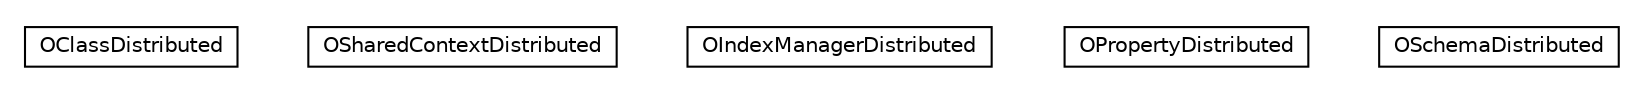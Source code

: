 #!/usr/local/bin/dot
#
# Class diagram 
# Generated by UMLGraph version R5_6-24-gf6e263 (http://www.umlgraph.org/)
#

digraph G {
	edge [fontname="Helvetica",fontsize=10,labelfontname="Helvetica",labelfontsize=10];
	node [fontname="Helvetica",fontsize=10,shape=plaintext];
	nodesep=0.25;
	ranksep=0.5;
	// com.orientechnologies.orient.server.distributed.impl.metadata.OClassDistributed
	c657301 [label=<<table title="com.orientechnologies.orient.server.distributed.impl.metadata.OClassDistributed" border="0" cellborder="1" cellspacing="0" cellpadding="2" port="p" href="./OClassDistributed.html">
		<tr><td><table border="0" cellspacing="0" cellpadding="1">
<tr><td align="center" balign="center"> OClassDistributed </td></tr>
		</table></td></tr>
		</table>>, URL="./OClassDistributed.html", fontname="Helvetica", fontcolor="black", fontsize=10.0];
	// com.orientechnologies.orient.server.distributed.impl.metadata.OSharedContextDistributed
	c657302 [label=<<table title="com.orientechnologies.orient.server.distributed.impl.metadata.OSharedContextDistributed" border="0" cellborder="1" cellspacing="0" cellpadding="2" port="p" href="./OSharedContextDistributed.html">
		<tr><td><table border="0" cellspacing="0" cellpadding="1">
<tr><td align="center" balign="center"> OSharedContextDistributed </td></tr>
		</table></td></tr>
		</table>>, URL="./OSharedContextDistributed.html", fontname="Helvetica", fontcolor="black", fontsize=10.0];
	// com.orientechnologies.orient.server.distributed.impl.metadata.OIndexManagerDistributed
	c657303 [label=<<table title="com.orientechnologies.orient.server.distributed.impl.metadata.OIndexManagerDistributed" border="0" cellborder="1" cellspacing="0" cellpadding="2" port="p" href="./OIndexManagerDistributed.html">
		<tr><td><table border="0" cellspacing="0" cellpadding="1">
<tr><td align="center" balign="center"> OIndexManagerDistributed </td></tr>
		</table></td></tr>
		</table>>, URL="./OIndexManagerDistributed.html", fontname="Helvetica", fontcolor="black", fontsize=10.0];
	// com.orientechnologies.orient.server.distributed.impl.metadata.OPropertyDistributed
	c657304 [label=<<table title="com.orientechnologies.orient.server.distributed.impl.metadata.OPropertyDistributed" border="0" cellborder="1" cellspacing="0" cellpadding="2" port="p" href="./OPropertyDistributed.html">
		<tr><td><table border="0" cellspacing="0" cellpadding="1">
<tr><td align="center" balign="center"> OPropertyDistributed </td></tr>
		</table></td></tr>
		</table>>, URL="./OPropertyDistributed.html", fontname="Helvetica", fontcolor="black", fontsize=10.0];
	// com.orientechnologies.orient.server.distributed.impl.metadata.OSchemaDistributed
	c657305 [label=<<table title="com.orientechnologies.orient.server.distributed.impl.metadata.OSchemaDistributed" border="0" cellborder="1" cellspacing="0" cellpadding="2" port="p" href="./OSchemaDistributed.html">
		<tr><td><table border="0" cellspacing="0" cellpadding="1">
<tr><td align="center" balign="center"> OSchemaDistributed </td></tr>
		</table></td></tr>
		</table>>, URL="./OSchemaDistributed.html", fontname="Helvetica", fontcolor="black", fontsize=10.0];
}

